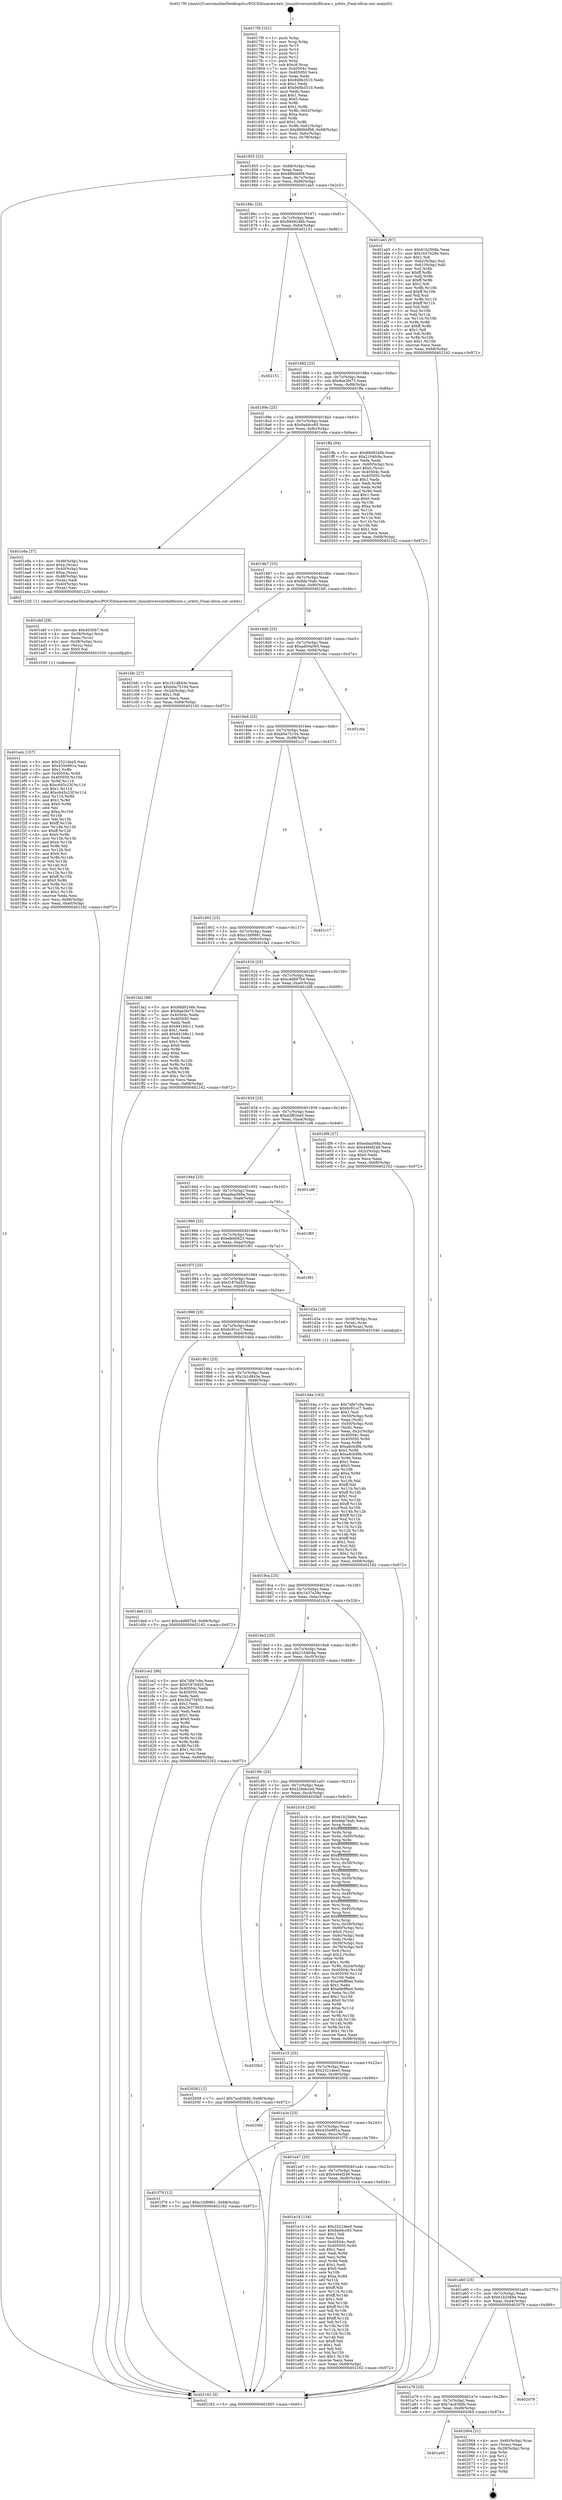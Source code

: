 digraph "0x4017f0" {
  label = "0x4017f0 (/mnt/c/Users/mathe/Desktop/tcc/POCII/binaries/extr_linuxdriversmtdinftlcore.c_nrbits_Final-ollvm.out::main(0))"
  labelloc = "t"
  node[shape=record]

  Entry [label="",width=0.3,height=0.3,shape=circle,fillcolor=black,style=filled]
  "0x401855" [label="{
     0x401855 [23]\l
     | [instrs]\l
     &nbsp;&nbsp;0x401855 \<+3\>: mov -0x68(%rbp),%eax\l
     &nbsp;&nbsp;0x401858 \<+2\>: mov %eax,%ecx\l
     &nbsp;&nbsp;0x40185a \<+6\>: sub $0x886bbf08,%ecx\l
     &nbsp;&nbsp;0x401860 \<+3\>: mov %eax,-0x7c(%rbp)\l
     &nbsp;&nbsp;0x401863 \<+3\>: mov %ecx,-0x80(%rbp)\l
     &nbsp;&nbsp;0x401866 \<+6\>: je 0000000000401ab5 \<main+0x2c5\>\l
  }"]
  "0x401ab5" [label="{
     0x401ab5 [97]\l
     | [instrs]\l
     &nbsp;&nbsp;0x401ab5 \<+5\>: mov $0x61b2568e,%eax\l
     &nbsp;&nbsp;0x401aba \<+5\>: mov $0x1b37e28e,%ecx\l
     &nbsp;&nbsp;0x401abf \<+2\>: mov $0x1,%dl\l
     &nbsp;&nbsp;0x401ac1 \<+4\>: mov -0x62(%rbp),%sil\l
     &nbsp;&nbsp;0x401ac5 \<+4\>: mov -0x61(%rbp),%dil\l
     &nbsp;&nbsp;0x401ac9 \<+3\>: mov %sil,%r8b\l
     &nbsp;&nbsp;0x401acc \<+4\>: xor $0xff,%r8b\l
     &nbsp;&nbsp;0x401ad0 \<+3\>: mov %dil,%r9b\l
     &nbsp;&nbsp;0x401ad3 \<+4\>: xor $0xff,%r9b\l
     &nbsp;&nbsp;0x401ad7 \<+3\>: xor $0x1,%dl\l
     &nbsp;&nbsp;0x401ada \<+3\>: mov %r8b,%r10b\l
     &nbsp;&nbsp;0x401add \<+4\>: and $0xff,%r10b\l
     &nbsp;&nbsp;0x401ae1 \<+3\>: and %dl,%sil\l
     &nbsp;&nbsp;0x401ae4 \<+3\>: mov %r9b,%r11b\l
     &nbsp;&nbsp;0x401ae7 \<+4\>: and $0xff,%r11b\l
     &nbsp;&nbsp;0x401aeb \<+3\>: and %dl,%dil\l
     &nbsp;&nbsp;0x401aee \<+3\>: or %sil,%r10b\l
     &nbsp;&nbsp;0x401af1 \<+3\>: or %dil,%r11b\l
     &nbsp;&nbsp;0x401af4 \<+3\>: xor %r11b,%r10b\l
     &nbsp;&nbsp;0x401af7 \<+3\>: or %r9b,%r8b\l
     &nbsp;&nbsp;0x401afa \<+4\>: xor $0xff,%r8b\l
     &nbsp;&nbsp;0x401afe \<+3\>: or $0x1,%dl\l
     &nbsp;&nbsp;0x401b01 \<+3\>: and %dl,%r8b\l
     &nbsp;&nbsp;0x401b04 \<+3\>: or %r8b,%r10b\l
     &nbsp;&nbsp;0x401b07 \<+4\>: test $0x1,%r10b\l
     &nbsp;&nbsp;0x401b0b \<+3\>: cmovne %ecx,%eax\l
     &nbsp;&nbsp;0x401b0e \<+3\>: mov %eax,-0x68(%rbp)\l
     &nbsp;&nbsp;0x401b11 \<+5\>: jmp 0000000000402162 \<main+0x972\>\l
  }"]
  "0x40186c" [label="{
     0x40186c [25]\l
     | [instrs]\l
     &nbsp;&nbsp;0x40186c \<+5\>: jmp 0000000000401871 \<main+0x81\>\l
     &nbsp;&nbsp;0x401871 \<+3\>: mov -0x7c(%rbp),%eax\l
     &nbsp;&nbsp;0x401874 \<+5\>: sub $0x88d9246b,%eax\l
     &nbsp;&nbsp;0x401879 \<+6\>: mov %eax,-0x84(%rbp)\l
     &nbsp;&nbsp;0x40187f \<+6\>: je 0000000000402151 \<main+0x961\>\l
  }"]
  "0x402162" [label="{
     0x402162 [5]\l
     | [instrs]\l
     &nbsp;&nbsp;0x402162 \<+5\>: jmp 0000000000401855 \<main+0x65\>\l
  }"]
  "0x4017f0" [label="{
     0x4017f0 [101]\l
     | [instrs]\l
     &nbsp;&nbsp;0x4017f0 \<+1\>: push %rbp\l
     &nbsp;&nbsp;0x4017f1 \<+3\>: mov %rsp,%rbp\l
     &nbsp;&nbsp;0x4017f4 \<+2\>: push %r15\l
     &nbsp;&nbsp;0x4017f6 \<+2\>: push %r14\l
     &nbsp;&nbsp;0x4017f8 \<+2\>: push %r13\l
     &nbsp;&nbsp;0x4017fa \<+2\>: push %r12\l
     &nbsp;&nbsp;0x4017fc \<+1\>: push %rbx\l
     &nbsp;&nbsp;0x4017fd \<+7\>: sub $0xc8,%rsp\l
     &nbsp;&nbsp;0x401804 \<+7\>: mov 0x40504c,%eax\l
     &nbsp;&nbsp;0x40180b \<+7\>: mov 0x405050,%ecx\l
     &nbsp;&nbsp;0x401812 \<+2\>: mov %eax,%edx\l
     &nbsp;&nbsp;0x401814 \<+6\>: sub $0x948b3510,%edx\l
     &nbsp;&nbsp;0x40181a \<+3\>: sub $0x1,%edx\l
     &nbsp;&nbsp;0x40181d \<+6\>: add $0x948b3510,%edx\l
     &nbsp;&nbsp;0x401823 \<+3\>: imul %edx,%eax\l
     &nbsp;&nbsp;0x401826 \<+3\>: and $0x1,%eax\l
     &nbsp;&nbsp;0x401829 \<+3\>: cmp $0x0,%eax\l
     &nbsp;&nbsp;0x40182c \<+4\>: sete %r8b\l
     &nbsp;&nbsp;0x401830 \<+4\>: and $0x1,%r8b\l
     &nbsp;&nbsp;0x401834 \<+4\>: mov %r8b,-0x62(%rbp)\l
     &nbsp;&nbsp;0x401838 \<+3\>: cmp $0xa,%ecx\l
     &nbsp;&nbsp;0x40183b \<+4\>: setl %r8b\l
     &nbsp;&nbsp;0x40183f \<+4\>: and $0x1,%r8b\l
     &nbsp;&nbsp;0x401843 \<+4\>: mov %r8b,-0x61(%rbp)\l
     &nbsp;&nbsp;0x401847 \<+7\>: movl $0x886bbf08,-0x68(%rbp)\l
     &nbsp;&nbsp;0x40184e \<+3\>: mov %edi,-0x6c(%rbp)\l
     &nbsp;&nbsp;0x401851 \<+4\>: mov %rsi,-0x78(%rbp)\l
  }"]
  Exit [label="",width=0.3,height=0.3,shape=circle,fillcolor=black,style=filled,peripheries=2]
  "0x402151" [label="{
     0x402151\l
  }", style=dashed]
  "0x401885" [label="{
     0x401885 [25]\l
     | [instrs]\l
     &nbsp;&nbsp;0x401885 \<+5\>: jmp 000000000040188a \<main+0x9a\>\l
     &nbsp;&nbsp;0x40188a \<+3\>: mov -0x7c(%rbp),%eax\l
     &nbsp;&nbsp;0x40188d \<+5\>: sub $0x8ae3fe75,%eax\l
     &nbsp;&nbsp;0x401892 \<+6\>: mov %eax,-0x88(%rbp)\l
     &nbsp;&nbsp;0x401898 \<+6\>: je 0000000000401ffa \<main+0x80a\>\l
  }"]
  "0x401a92" [label="{
     0x401a92\l
  }", style=dashed]
  "0x401ffa" [label="{
     0x401ffa [94]\l
     | [instrs]\l
     &nbsp;&nbsp;0x401ffa \<+5\>: mov $0x88d9246b,%eax\l
     &nbsp;&nbsp;0x401fff \<+5\>: mov $0x2104fc8a,%ecx\l
     &nbsp;&nbsp;0x402004 \<+2\>: xor %edx,%edx\l
     &nbsp;&nbsp;0x402006 \<+4\>: mov -0x60(%rbp),%rsi\l
     &nbsp;&nbsp;0x40200a \<+6\>: movl $0x0,(%rsi)\l
     &nbsp;&nbsp;0x402010 \<+7\>: mov 0x40504c,%edi\l
     &nbsp;&nbsp;0x402017 \<+8\>: mov 0x405050,%r8d\l
     &nbsp;&nbsp;0x40201f \<+3\>: sub $0x1,%edx\l
     &nbsp;&nbsp;0x402022 \<+3\>: mov %edi,%r9d\l
     &nbsp;&nbsp;0x402025 \<+3\>: add %edx,%r9d\l
     &nbsp;&nbsp;0x402028 \<+4\>: imul %r9d,%edi\l
     &nbsp;&nbsp;0x40202c \<+3\>: and $0x1,%edi\l
     &nbsp;&nbsp;0x40202f \<+3\>: cmp $0x0,%edi\l
     &nbsp;&nbsp;0x402032 \<+4\>: sete %r10b\l
     &nbsp;&nbsp;0x402036 \<+4\>: cmp $0xa,%r8d\l
     &nbsp;&nbsp;0x40203a \<+4\>: setl %r11b\l
     &nbsp;&nbsp;0x40203e \<+3\>: mov %r10b,%bl\l
     &nbsp;&nbsp;0x402041 \<+3\>: and %r11b,%bl\l
     &nbsp;&nbsp;0x402044 \<+3\>: xor %r11b,%r10b\l
     &nbsp;&nbsp;0x402047 \<+3\>: or %r10b,%bl\l
     &nbsp;&nbsp;0x40204a \<+3\>: test $0x1,%bl\l
     &nbsp;&nbsp;0x40204d \<+3\>: cmovne %ecx,%eax\l
     &nbsp;&nbsp;0x402050 \<+3\>: mov %eax,-0x68(%rbp)\l
     &nbsp;&nbsp;0x402053 \<+5\>: jmp 0000000000402162 \<main+0x972\>\l
  }"]
  "0x40189e" [label="{
     0x40189e [25]\l
     | [instrs]\l
     &nbsp;&nbsp;0x40189e \<+5\>: jmp 00000000004018a3 \<main+0xb3\>\l
     &nbsp;&nbsp;0x4018a3 \<+3\>: mov -0x7c(%rbp),%eax\l
     &nbsp;&nbsp;0x4018a6 \<+5\>: sub $0x9ad4cc65,%eax\l
     &nbsp;&nbsp;0x4018ab \<+6\>: mov %eax,-0x8c(%rbp)\l
     &nbsp;&nbsp;0x4018b1 \<+6\>: je 0000000000401e9a \<main+0x6aa\>\l
  }"]
  "0x402064" [label="{
     0x402064 [21]\l
     | [instrs]\l
     &nbsp;&nbsp;0x402064 \<+4\>: mov -0x60(%rbp),%rax\l
     &nbsp;&nbsp;0x402068 \<+2\>: mov (%rax),%eax\l
     &nbsp;&nbsp;0x40206a \<+4\>: lea -0x28(%rbp),%rsp\l
     &nbsp;&nbsp;0x40206e \<+1\>: pop %rbx\l
     &nbsp;&nbsp;0x40206f \<+2\>: pop %r12\l
     &nbsp;&nbsp;0x402071 \<+2\>: pop %r13\l
     &nbsp;&nbsp;0x402073 \<+2\>: pop %r14\l
     &nbsp;&nbsp;0x402075 \<+2\>: pop %r15\l
     &nbsp;&nbsp;0x402077 \<+1\>: pop %rbp\l
     &nbsp;&nbsp;0x402078 \<+1\>: ret\l
  }"]
  "0x401e9a" [label="{
     0x401e9a [37]\l
     | [instrs]\l
     &nbsp;&nbsp;0x401e9a \<+4\>: mov -0x48(%rbp),%rax\l
     &nbsp;&nbsp;0x401e9e \<+6\>: movl $0xa,(%rax)\l
     &nbsp;&nbsp;0x401ea4 \<+4\>: mov -0x40(%rbp),%rax\l
     &nbsp;&nbsp;0x401ea8 \<+6\>: movl $0xa,(%rax)\l
     &nbsp;&nbsp;0x401eae \<+4\>: mov -0x48(%rbp),%rax\l
     &nbsp;&nbsp;0x401eb2 \<+2\>: mov (%rax),%edi\l
     &nbsp;&nbsp;0x401eb4 \<+4\>: mov -0x40(%rbp),%rax\l
     &nbsp;&nbsp;0x401eb8 \<+2\>: mov (%rax),%esi\l
     &nbsp;&nbsp;0x401eba \<+5\>: call 0000000000401220 \<nrbits\>\l
     | [calls]\l
     &nbsp;&nbsp;0x401220 \{1\} (/mnt/c/Users/mathe/Desktop/tcc/POCII/binaries/extr_linuxdriversmtdinftlcore.c_nrbits_Final-ollvm.out::nrbits)\l
  }"]
  "0x4018b7" [label="{
     0x4018b7 [25]\l
     | [instrs]\l
     &nbsp;&nbsp;0x4018b7 \<+5\>: jmp 00000000004018bc \<main+0xcc\>\l
     &nbsp;&nbsp;0x4018bc \<+3\>: mov -0x7c(%rbp),%eax\l
     &nbsp;&nbsp;0x4018bf \<+5\>: sub $0x9de76afc,%eax\l
     &nbsp;&nbsp;0x4018c4 \<+6\>: mov %eax,-0x90(%rbp)\l
     &nbsp;&nbsp;0x4018ca \<+6\>: je 0000000000401bfc \<main+0x40c\>\l
  }"]
  "0x401a79" [label="{
     0x401a79 [25]\l
     | [instrs]\l
     &nbsp;&nbsp;0x401a79 \<+5\>: jmp 0000000000401a7e \<main+0x28e\>\l
     &nbsp;&nbsp;0x401a7e \<+3\>: mov -0x7c(%rbp),%eax\l
     &nbsp;&nbsp;0x401a81 \<+5\>: sub $0x7acd36db,%eax\l
     &nbsp;&nbsp;0x401a86 \<+6\>: mov %eax,-0xd8(%rbp)\l
     &nbsp;&nbsp;0x401a8c \<+6\>: je 0000000000402064 \<main+0x874\>\l
  }"]
  "0x401bfc" [label="{
     0x401bfc [27]\l
     | [instrs]\l
     &nbsp;&nbsp;0x401bfc \<+5\>: mov $0x1b1d843e,%eax\l
     &nbsp;&nbsp;0x401c01 \<+5\>: mov $0xb0a75104,%ecx\l
     &nbsp;&nbsp;0x401c06 \<+3\>: mov -0x2d(%rbp),%dl\l
     &nbsp;&nbsp;0x401c09 \<+3\>: test $0x1,%dl\l
     &nbsp;&nbsp;0x401c0c \<+3\>: cmovne %ecx,%eax\l
     &nbsp;&nbsp;0x401c0f \<+3\>: mov %eax,-0x68(%rbp)\l
     &nbsp;&nbsp;0x401c12 \<+5\>: jmp 0000000000402162 \<main+0x972\>\l
  }"]
  "0x4018d0" [label="{
     0x4018d0 [25]\l
     | [instrs]\l
     &nbsp;&nbsp;0x4018d0 \<+5\>: jmp 00000000004018d5 \<main+0xe5\>\l
     &nbsp;&nbsp;0x4018d5 \<+3\>: mov -0x7c(%rbp),%eax\l
     &nbsp;&nbsp;0x4018d8 \<+5\>: sub $0xad00a095,%eax\l
     &nbsp;&nbsp;0x4018dd \<+6\>: mov %eax,-0x94(%rbp)\l
     &nbsp;&nbsp;0x4018e3 \<+6\>: je 0000000000401c6a \<main+0x47a\>\l
  }"]
  "0x402079" [label="{
     0x402079\l
  }", style=dashed]
  "0x401c6a" [label="{
     0x401c6a\l
  }", style=dashed]
  "0x4018e9" [label="{
     0x4018e9 [25]\l
     | [instrs]\l
     &nbsp;&nbsp;0x4018e9 \<+5\>: jmp 00000000004018ee \<main+0xfe\>\l
     &nbsp;&nbsp;0x4018ee \<+3\>: mov -0x7c(%rbp),%eax\l
     &nbsp;&nbsp;0x4018f1 \<+5\>: sub $0xb0a75104,%eax\l
     &nbsp;&nbsp;0x4018f6 \<+6\>: mov %eax,-0x98(%rbp)\l
     &nbsp;&nbsp;0x4018fc \<+6\>: je 0000000000401c17 \<main+0x427\>\l
  }"]
  "0x401edc" [label="{
     0x401edc [157]\l
     | [instrs]\l
     &nbsp;&nbsp;0x401edc \<+5\>: mov $0x2521dee5,%esi\l
     &nbsp;&nbsp;0x401ee1 \<+5\>: mov $0x435e991a,%edx\l
     &nbsp;&nbsp;0x401ee6 \<+3\>: mov $0x1,%r8b\l
     &nbsp;&nbsp;0x401ee9 \<+8\>: mov 0x40504c,%r9d\l
     &nbsp;&nbsp;0x401ef1 \<+8\>: mov 0x405050,%r10d\l
     &nbsp;&nbsp;0x401ef9 \<+3\>: mov %r9d,%r11d\l
     &nbsp;&nbsp;0x401efc \<+7\>: sub $0xc645c23f,%r11d\l
     &nbsp;&nbsp;0x401f03 \<+4\>: sub $0x1,%r11d\l
     &nbsp;&nbsp;0x401f07 \<+7\>: add $0xc645c23f,%r11d\l
     &nbsp;&nbsp;0x401f0e \<+4\>: imul %r11d,%r9d\l
     &nbsp;&nbsp;0x401f12 \<+4\>: and $0x1,%r9d\l
     &nbsp;&nbsp;0x401f16 \<+4\>: cmp $0x0,%r9d\l
     &nbsp;&nbsp;0x401f1a \<+3\>: sete %bl\l
     &nbsp;&nbsp;0x401f1d \<+4\>: cmp $0xa,%r10d\l
     &nbsp;&nbsp;0x401f21 \<+4\>: setl %r14b\l
     &nbsp;&nbsp;0x401f25 \<+3\>: mov %bl,%r15b\l
     &nbsp;&nbsp;0x401f28 \<+4\>: xor $0xff,%r15b\l
     &nbsp;&nbsp;0x401f2c \<+3\>: mov %r14b,%r12b\l
     &nbsp;&nbsp;0x401f2f \<+4\>: xor $0xff,%r12b\l
     &nbsp;&nbsp;0x401f33 \<+4\>: xor $0x0,%r8b\l
     &nbsp;&nbsp;0x401f37 \<+3\>: mov %r15b,%r13b\l
     &nbsp;&nbsp;0x401f3a \<+4\>: and $0x0,%r13b\l
     &nbsp;&nbsp;0x401f3e \<+3\>: and %r8b,%bl\l
     &nbsp;&nbsp;0x401f41 \<+3\>: mov %r12b,%cl\l
     &nbsp;&nbsp;0x401f44 \<+3\>: and $0x0,%cl\l
     &nbsp;&nbsp;0x401f47 \<+3\>: and %r8b,%r14b\l
     &nbsp;&nbsp;0x401f4a \<+3\>: or %bl,%r13b\l
     &nbsp;&nbsp;0x401f4d \<+3\>: or %r14b,%cl\l
     &nbsp;&nbsp;0x401f50 \<+3\>: xor %cl,%r13b\l
     &nbsp;&nbsp;0x401f53 \<+3\>: or %r12b,%r15b\l
     &nbsp;&nbsp;0x401f56 \<+4\>: xor $0xff,%r15b\l
     &nbsp;&nbsp;0x401f5a \<+4\>: or $0x0,%r8b\l
     &nbsp;&nbsp;0x401f5e \<+3\>: and %r8b,%r15b\l
     &nbsp;&nbsp;0x401f61 \<+3\>: or %r15b,%r13b\l
     &nbsp;&nbsp;0x401f64 \<+4\>: test $0x1,%r13b\l
     &nbsp;&nbsp;0x401f68 \<+3\>: cmovne %edx,%esi\l
     &nbsp;&nbsp;0x401f6b \<+3\>: mov %esi,-0x68(%rbp)\l
     &nbsp;&nbsp;0x401f6e \<+6\>: mov %eax,-0xe0(%rbp)\l
     &nbsp;&nbsp;0x401f74 \<+5\>: jmp 0000000000402162 \<main+0x972\>\l
  }"]
  "0x401c17" [label="{
     0x401c17\l
  }", style=dashed]
  "0x401902" [label="{
     0x401902 [25]\l
     | [instrs]\l
     &nbsp;&nbsp;0x401902 \<+5\>: jmp 0000000000401907 \<main+0x117\>\l
     &nbsp;&nbsp;0x401907 \<+3\>: mov -0x7c(%rbp),%eax\l
     &nbsp;&nbsp;0x40190a \<+5\>: sub $0xc1bf9991,%eax\l
     &nbsp;&nbsp;0x40190f \<+6\>: mov %eax,-0x9c(%rbp)\l
     &nbsp;&nbsp;0x401915 \<+6\>: je 0000000000401fa2 \<main+0x7b2\>\l
  }"]
  "0x401ebf" [label="{
     0x401ebf [29]\l
     | [instrs]\l
     &nbsp;&nbsp;0x401ebf \<+10\>: movabs $0x4030b7,%rdi\l
     &nbsp;&nbsp;0x401ec9 \<+4\>: mov -0x38(%rbp),%rcx\l
     &nbsp;&nbsp;0x401ecd \<+2\>: mov %eax,(%rcx)\l
     &nbsp;&nbsp;0x401ecf \<+4\>: mov -0x38(%rbp),%rcx\l
     &nbsp;&nbsp;0x401ed3 \<+2\>: mov (%rcx),%esi\l
     &nbsp;&nbsp;0x401ed5 \<+2\>: mov $0x0,%al\l
     &nbsp;&nbsp;0x401ed7 \<+5\>: call 0000000000401030 \<printf@plt\>\l
     | [calls]\l
     &nbsp;&nbsp;0x401030 \{1\} (unknown)\l
  }"]
  "0x401fa2" [label="{
     0x401fa2 [88]\l
     | [instrs]\l
     &nbsp;&nbsp;0x401fa2 \<+5\>: mov $0x88d9246b,%eax\l
     &nbsp;&nbsp;0x401fa7 \<+5\>: mov $0x8ae3fe75,%ecx\l
     &nbsp;&nbsp;0x401fac \<+7\>: mov 0x40504c,%edx\l
     &nbsp;&nbsp;0x401fb3 \<+7\>: mov 0x405050,%esi\l
     &nbsp;&nbsp;0x401fba \<+2\>: mov %edx,%edi\l
     &nbsp;&nbsp;0x401fbc \<+6\>: sub $0x841b8c11,%edi\l
     &nbsp;&nbsp;0x401fc2 \<+3\>: sub $0x1,%edi\l
     &nbsp;&nbsp;0x401fc5 \<+6\>: add $0x841b8c11,%edi\l
     &nbsp;&nbsp;0x401fcb \<+3\>: imul %edi,%edx\l
     &nbsp;&nbsp;0x401fce \<+3\>: and $0x1,%edx\l
     &nbsp;&nbsp;0x401fd1 \<+3\>: cmp $0x0,%edx\l
     &nbsp;&nbsp;0x401fd4 \<+4\>: sete %r8b\l
     &nbsp;&nbsp;0x401fd8 \<+3\>: cmp $0xa,%esi\l
     &nbsp;&nbsp;0x401fdb \<+4\>: setl %r9b\l
     &nbsp;&nbsp;0x401fdf \<+3\>: mov %r8b,%r10b\l
     &nbsp;&nbsp;0x401fe2 \<+3\>: and %r9b,%r10b\l
     &nbsp;&nbsp;0x401fe5 \<+3\>: xor %r9b,%r8b\l
     &nbsp;&nbsp;0x401fe8 \<+3\>: or %r8b,%r10b\l
     &nbsp;&nbsp;0x401feb \<+4\>: test $0x1,%r10b\l
     &nbsp;&nbsp;0x401fef \<+3\>: cmovne %ecx,%eax\l
     &nbsp;&nbsp;0x401ff2 \<+3\>: mov %eax,-0x68(%rbp)\l
     &nbsp;&nbsp;0x401ff5 \<+5\>: jmp 0000000000402162 \<main+0x972\>\l
  }"]
  "0x40191b" [label="{
     0x40191b [25]\l
     | [instrs]\l
     &nbsp;&nbsp;0x40191b \<+5\>: jmp 0000000000401920 \<main+0x130\>\l
     &nbsp;&nbsp;0x401920 \<+3\>: mov -0x7c(%rbp),%eax\l
     &nbsp;&nbsp;0x401923 \<+5\>: sub $0xc4d897b4,%eax\l
     &nbsp;&nbsp;0x401928 \<+6\>: mov %eax,-0xa0(%rbp)\l
     &nbsp;&nbsp;0x40192e \<+6\>: je 0000000000401df9 \<main+0x609\>\l
  }"]
  "0x401a60" [label="{
     0x401a60 [25]\l
     | [instrs]\l
     &nbsp;&nbsp;0x401a60 \<+5\>: jmp 0000000000401a65 \<main+0x275\>\l
     &nbsp;&nbsp;0x401a65 \<+3\>: mov -0x7c(%rbp),%eax\l
     &nbsp;&nbsp;0x401a68 \<+5\>: sub $0x61b2568e,%eax\l
     &nbsp;&nbsp;0x401a6d \<+6\>: mov %eax,-0xd4(%rbp)\l
     &nbsp;&nbsp;0x401a73 \<+6\>: je 0000000000402079 \<main+0x889\>\l
  }"]
  "0x401df9" [label="{
     0x401df9 [27]\l
     | [instrs]\l
     &nbsp;&nbsp;0x401df9 \<+5\>: mov $0xedaa568a,%eax\l
     &nbsp;&nbsp;0x401dfe \<+5\>: mov $0x446ef249,%ecx\l
     &nbsp;&nbsp;0x401e03 \<+3\>: mov -0x2c(%rbp),%edx\l
     &nbsp;&nbsp;0x401e06 \<+3\>: cmp $0x0,%edx\l
     &nbsp;&nbsp;0x401e09 \<+3\>: cmove %ecx,%eax\l
     &nbsp;&nbsp;0x401e0c \<+3\>: mov %eax,-0x68(%rbp)\l
     &nbsp;&nbsp;0x401e0f \<+5\>: jmp 0000000000402162 \<main+0x972\>\l
  }"]
  "0x401934" [label="{
     0x401934 [25]\l
     | [instrs]\l
     &nbsp;&nbsp;0x401934 \<+5\>: jmp 0000000000401939 \<main+0x149\>\l
     &nbsp;&nbsp;0x401939 \<+3\>: mov -0x7c(%rbp),%eax\l
     &nbsp;&nbsp;0x40193c \<+5\>: sub $0xd3f92ea0,%eax\l
     &nbsp;&nbsp;0x401941 \<+6\>: mov %eax,-0xa4(%rbp)\l
     &nbsp;&nbsp;0x401947 \<+6\>: je 0000000000401cd6 \<main+0x4e6\>\l
  }"]
  "0x401e14" [label="{
     0x401e14 [134]\l
     | [instrs]\l
     &nbsp;&nbsp;0x401e14 \<+5\>: mov $0x2521dee5,%eax\l
     &nbsp;&nbsp;0x401e19 \<+5\>: mov $0x9ad4cc65,%ecx\l
     &nbsp;&nbsp;0x401e1e \<+2\>: mov $0x1,%dl\l
     &nbsp;&nbsp;0x401e20 \<+2\>: xor %esi,%esi\l
     &nbsp;&nbsp;0x401e22 \<+7\>: mov 0x40504c,%edi\l
     &nbsp;&nbsp;0x401e29 \<+8\>: mov 0x405050,%r8d\l
     &nbsp;&nbsp;0x401e31 \<+3\>: sub $0x1,%esi\l
     &nbsp;&nbsp;0x401e34 \<+3\>: mov %edi,%r9d\l
     &nbsp;&nbsp;0x401e37 \<+3\>: add %esi,%r9d\l
     &nbsp;&nbsp;0x401e3a \<+4\>: imul %r9d,%edi\l
     &nbsp;&nbsp;0x401e3e \<+3\>: and $0x1,%edi\l
     &nbsp;&nbsp;0x401e41 \<+3\>: cmp $0x0,%edi\l
     &nbsp;&nbsp;0x401e44 \<+4\>: sete %r10b\l
     &nbsp;&nbsp;0x401e48 \<+4\>: cmp $0xa,%r8d\l
     &nbsp;&nbsp;0x401e4c \<+4\>: setl %r11b\l
     &nbsp;&nbsp;0x401e50 \<+3\>: mov %r10b,%bl\l
     &nbsp;&nbsp;0x401e53 \<+3\>: xor $0xff,%bl\l
     &nbsp;&nbsp;0x401e56 \<+3\>: mov %r11b,%r14b\l
     &nbsp;&nbsp;0x401e59 \<+4\>: xor $0xff,%r14b\l
     &nbsp;&nbsp;0x401e5d \<+3\>: xor $0x1,%dl\l
     &nbsp;&nbsp;0x401e60 \<+3\>: mov %bl,%r15b\l
     &nbsp;&nbsp;0x401e63 \<+4\>: and $0xff,%r15b\l
     &nbsp;&nbsp;0x401e67 \<+3\>: and %dl,%r10b\l
     &nbsp;&nbsp;0x401e6a \<+3\>: mov %r14b,%r12b\l
     &nbsp;&nbsp;0x401e6d \<+4\>: and $0xff,%r12b\l
     &nbsp;&nbsp;0x401e71 \<+3\>: and %dl,%r11b\l
     &nbsp;&nbsp;0x401e74 \<+3\>: or %r10b,%r15b\l
     &nbsp;&nbsp;0x401e77 \<+3\>: or %r11b,%r12b\l
     &nbsp;&nbsp;0x401e7a \<+3\>: xor %r12b,%r15b\l
     &nbsp;&nbsp;0x401e7d \<+3\>: or %r14b,%bl\l
     &nbsp;&nbsp;0x401e80 \<+3\>: xor $0xff,%bl\l
     &nbsp;&nbsp;0x401e83 \<+3\>: or $0x1,%dl\l
     &nbsp;&nbsp;0x401e86 \<+2\>: and %dl,%bl\l
     &nbsp;&nbsp;0x401e88 \<+3\>: or %bl,%r15b\l
     &nbsp;&nbsp;0x401e8b \<+4\>: test $0x1,%r15b\l
     &nbsp;&nbsp;0x401e8f \<+3\>: cmovne %ecx,%eax\l
     &nbsp;&nbsp;0x401e92 \<+3\>: mov %eax,-0x68(%rbp)\l
     &nbsp;&nbsp;0x401e95 \<+5\>: jmp 0000000000402162 \<main+0x972\>\l
  }"]
  "0x401cd6" [label="{
     0x401cd6\l
  }", style=dashed]
  "0x40194d" [label="{
     0x40194d [25]\l
     | [instrs]\l
     &nbsp;&nbsp;0x40194d \<+5\>: jmp 0000000000401952 \<main+0x162\>\l
     &nbsp;&nbsp;0x401952 \<+3\>: mov -0x7c(%rbp),%eax\l
     &nbsp;&nbsp;0x401955 \<+5\>: sub $0xedaa568a,%eax\l
     &nbsp;&nbsp;0x40195a \<+6\>: mov %eax,-0xa8(%rbp)\l
     &nbsp;&nbsp;0x401960 \<+6\>: je 0000000000401f85 \<main+0x795\>\l
  }"]
  "0x401a47" [label="{
     0x401a47 [25]\l
     | [instrs]\l
     &nbsp;&nbsp;0x401a47 \<+5\>: jmp 0000000000401a4c \<main+0x25c\>\l
     &nbsp;&nbsp;0x401a4c \<+3\>: mov -0x7c(%rbp),%eax\l
     &nbsp;&nbsp;0x401a4f \<+5\>: sub $0x446ef249,%eax\l
     &nbsp;&nbsp;0x401a54 \<+6\>: mov %eax,-0xd0(%rbp)\l
     &nbsp;&nbsp;0x401a5a \<+6\>: je 0000000000401e14 \<main+0x624\>\l
  }"]
  "0x401f85" [label="{
     0x401f85\l
  }", style=dashed]
  "0x401966" [label="{
     0x401966 [25]\l
     | [instrs]\l
     &nbsp;&nbsp;0x401966 \<+5\>: jmp 000000000040196b \<main+0x17b\>\l
     &nbsp;&nbsp;0x40196b \<+3\>: mov -0x7c(%rbp),%eax\l
     &nbsp;&nbsp;0x40196e \<+5\>: sub $0xefe60823,%eax\l
     &nbsp;&nbsp;0x401973 \<+6\>: mov %eax,-0xac(%rbp)\l
     &nbsp;&nbsp;0x401979 \<+6\>: je 0000000000401f91 \<main+0x7a1\>\l
  }"]
  "0x401f79" [label="{
     0x401f79 [12]\l
     | [instrs]\l
     &nbsp;&nbsp;0x401f79 \<+7\>: movl $0xc1bf9991,-0x68(%rbp)\l
     &nbsp;&nbsp;0x401f80 \<+5\>: jmp 0000000000402162 \<main+0x972\>\l
  }"]
  "0x401f91" [label="{
     0x401f91\l
  }", style=dashed]
  "0x40197f" [label="{
     0x40197f [25]\l
     | [instrs]\l
     &nbsp;&nbsp;0x40197f \<+5\>: jmp 0000000000401984 \<main+0x194\>\l
     &nbsp;&nbsp;0x401984 \<+3\>: mov -0x7c(%rbp),%eax\l
     &nbsp;&nbsp;0x401987 \<+5\>: sub $0xf187bd55,%eax\l
     &nbsp;&nbsp;0x40198c \<+6\>: mov %eax,-0xb0(%rbp)\l
     &nbsp;&nbsp;0x401992 \<+6\>: je 0000000000401d3a \<main+0x54a\>\l
  }"]
  "0x401a2e" [label="{
     0x401a2e [25]\l
     | [instrs]\l
     &nbsp;&nbsp;0x401a2e \<+5\>: jmp 0000000000401a33 \<main+0x243\>\l
     &nbsp;&nbsp;0x401a33 \<+3\>: mov -0x7c(%rbp),%eax\l
     &nbsp;&nbsp;0x401a36 \<+5\>: sub $0x435e991a,%eax\l
     &nbsp;&nbsp;0x401a3b \<+6\>: mov %eax,-0xcc(%rbp)\l
     &nbsp;&nbsp;0x401a41 \<+6\>: je 0000000000401f79 \<main+0x789\>\l
  }"]
  "0x401d3a" [label="{
     0x401d3a [16]\l
     | [instrs]\l
     &nbsp;&nbsp;0x401d3a \<+4\>: mov -0x58(%rbp),%rax\l
     &nbsp;&nbsp;0x401d3e \<+3\>: mov (%rax),%rax\l
     &nbsp;&nbsp;0x401d41 \<+4\>: mov 0x8(%rax),%rdi\l
     &nbsp;&nbsp;0x401d45 \<+5\>: call 0000000000401040 \<atoi@plt\>\l
     | [calls]\l
     &nbsp;&nbsp;0x401040 \{1\} (unknown)\l
  }"]
  "0x401998" [label="{
     0x401998 [25]\l
     | [instrs]\l
     &nbsp;&nbsp;0x401998 \<+5\>: jmp 000000000040199d \<main+0x1ad\>\l
     &nbsp;&nbsp;0x40199d \<+3\>: mov -0x7c(%rbp),%eax\l
     &nbsp;&nbsp;0x4019a0 \<+5\>: sub $0x6c91cc7,%eax\l
     &nbsp;&nbsp;0x4019a5 \<+6\>: mov %eax,-0xb4(%rbp)\l
     &nbsp;&nbsp;0x4019ab \<+6\>: je 0000000000401ded \<main+0x5fd\>\l
  }"]
  "0x4020fd" [label="{
     0x4020fd\l
  }", style=dashed]
  "0x401ded" [label="{
     0x401ded [12]\l
     | [instrs]\l
     &nbsp;&nbsp;0x401ded \<+7\>: movl $0xc4d897b4,-0x68(%rbp)\l
     &nbsp;&nbsp;0x401df4 \<+5\>: jmp 0000000000402162 \<main+0x972\>\l
  }"]
  "0x4019b1" [label="{
     0x4019b1 [25]\l
     | [instrs]\l
     &nbsp;&nbsp;0x4019b1 \<+5\>: jmp 00000000004019b6 \<main+0x1c6\>\l
     &nbsp;&nbsp;0x4019b6 \<+3\>: mov -0x7c(%rbp),%eax\l
     &nbsp;&nbsp;0x4019b9 \<+5\>: sub $0x1b1d843e,%eax\l
     &nbsp;&nbsp;0x4019be \<+6\>: mov %eax,-0xb8(%rbp)\l
     &nbsp;&nbsp;0x4019c4 \<+6\>: je 0000000000401ce2 \<main+0x4f2\>\l
  }"]
  "0x401a15" [label="{
     0x401a15 [25]\l
     | [instrs]\l
     &nbsp;&nbsp;0x401a15 \<+5\>: jmp 0000000000401a1a \<main+0x22a\>\l
     &nbsp;&nbsp;0x401a1a \<+3\>: mov -0x7c(%rbp),%eax\l
     &nbsp;&nbsp;0x401a1d \<+5\>: sub $0x2521dee5,%eax\l
     &nbsp;&nbsp;0x401a22 \<+6\>: mov %eax,-0xc8(%rbp)\l
     &nbsp;&nbsp;0x401a28 \<+6\>: je 00000000004020fd \<main+0x90d\>\l
  }"]
  "0x401ce2" [label="{
     0x401ce2 [88]\l
     | [instrs]\l
     &nbsp;&nbsp;0x401ce2 \<+5\>: mov $0x7dfe7c9a,%eax\l
     &nbsp;&nbsp;0x401ce7 \<+5\>: mov $0xf187bd55,%ecx\l
     &nbsp;&nbsp;0x401cec \<+7\>: mov 0x40504c,%edx\l
     &nbsp;&nbsp;0x401cf3 \<+7\>: mov 0x405050,%esi\l
     &nbsp;&nbsp;0x401cfa \<+2\>: mov %edx,%edi\l
     &nbsp;&nbsp;0x401cfc \<+6\>: add $0x26375655,%edi\l
     &nbsp;&nbsp;0x401d02 \<+3\>: sub $0x1,%edi\l
     &nbsp;&nbsp;0x401d05 \<+6\>: sub $0x26375655,%edi\l
     &nbsp;&nbsp;0x401d0b \<+3\>: imul %edi,%edx\l
     &nbsp;&nbsp;0x401d0e \<+3\>: and $0x1,%edx\l
     &nbsp;&nbsp;0x401d11 \<+3\>: cmp $0x0,%edx\l
     &nbsp;&nbsp;0x401d14 \<+4\>: sete %r8b\l
     &nbsp;&nbsp;0x401d18 \<+3\>: cmp $0xa,%esi\l
     &nbsp;&nbsp;0x401d1b \<+4\>: setl %r9b\l
     &nbsp;&nbsp;0x401d1f \<+3\>: mov %r8b,%r10b\l
     &nbsp;&nbsp;0x401d22 \<+3\>: and %r9b,%r10b\l
     &nbsp;&nbsp;0x401d25 \<+3\>: xor %r9b,%r8b\l
     &nbsp;&nbsp;0x401d28 \<+3\>: or %r8b,%r10b\l
     &nbsp;&nbsp;0x401d2b \<+4\>: test $0x1,%r10b\l
     &nbsp;&nbsp;0x401d2f \<+3\>: cmovne %ecx,%eax\l
     &nbsp;&nbsp;0x401d32 \<+3\>: mov %eax,-0x68(%rbp)\l
     &nbsp;&nbsp;0x401d35 \<+5\>: jmp 0000000000402162 \<main+0x972\>\l
  }"]
  "0x4019ca" [label="{
     0x4019ca [25]\l
     | [instrs]\l
     &nbsp;&nbsp;0x4019ca \<+5\>: jmp 00000000004019cf \<main+0x1df\>\l
     &nbsp;&nbsp;0x4019cf \<+3\>: mov -0x7c(%rbp),%eax\l
     &nbsp;&nbsp;0x4019d2 \<+5\>: sub $0x1b37e28e,%eax\l
     &nbsp;&nbsp;0x4019d7 \<+6\>: mov %eax,-0xbc(%rbp)\l
     &nbsp;&nbsp;0x4019dd \<+6\>: je 0000000000401b16 \<main+0x326\>\l
  }"]
  "0x4020b5" [label="{
     0x4020b5\l
  }", style=dashed]
  "0x401b16" [label="{
     0x401b16 [230]\l
     | [instrs]\l
     &nbsp;&nbsp;0x401b16 \<+5\>: mov $0x61b2568e,%eax\l
     &nbsp;&nbsp;0x401b1b \<+5\>: mov $0x9de76afc,%ecx\l
     &nbsp;&nbsp;0x401b20 \<+3\>: mov %rsp,%rdx\l
     &nbsp;&nbsp;0x401b23 \<+4\>: add $0xfffffffffffffff0,%rdx\l
     &nbsp;&nbsp;0x401b27 \<+3\>: mov %rdx,%rsp\l
     &nbsp;&nbsp;0x401b2a \<+4\>: mov %rdx,-0x60(%rbp)\l
     &nbsp;&nbsp;0x401b2e \<+3\>: mov %rsp,%rdx\l
     &nbsp;&nbsp;0x401b31 \<+4\>: add $0xfffffffffffffff0,%rdx\l
     &nbsp;&nbsp;0x401b35 \<+3\>: mov %rdx,%rsp\l
     &nbsp;&nbsp;0x401b38 \<+3\>: mov %rsp,%rsi\l
     &nbsp;&nbsp;0x401b3b \<+4\>: add $0xfffffffffffffff0,%rsi\l
     &nbsp;&nbsp;0x401b3f \<+3\>: mov %rsi,%rsp\l
     &nbsp;&nbsp;0x401b42 \<+4\>: mov %rsi,-0x58(%rbp)\l
     &nbsp;&nbsp;0x401b46 \<+3\>: mov %rsp,%rsi\l
     &nbsp;&nbsp;0x401b49 \<+4\>: add $0xfffffffffffffff0,%rsi\l
     &nbsp;&nbsp;0x401b4d \<+3\>: mov %rsi,%rsp\l
     &nbsp;&nbsp;0x401b50 \<+4\>: mov %rsi,-0x50(%rbp)\l
     &nbsp;&nbsp;0x401b54 \<+3\>: mov %rsp,%rsi\l
     &nbsp;&nbsp;0x401b57 \<+4\>: add $0xfffffffffffffff0,%rsi\l
     &nbsp;&nbsp;0x401b5b \<+3\>: mov %rsi,%rsp\l
     &nbsp;&nbsp;0x401b5e \<+4\>: mov %rsi,-0x48(%rbp)\l
     &nbsp;&nbsp;0x401b62 \<+3\>: mov %rsp,%rsi\l
     &nbsp;&nbsp;0x401b65 \<+4\>: add $0xfffffffffffffff0,%rsi\l
     &nbsp;&nbsp;0x401b69 \<+3\>: mov %rsi,%rsp\l
     &nbsp;&nbsp;0x401b6c \<+4\>: mov %rsi,-0x40(%rbp)\l
     &nbsp;&nbsp;0x401b70 \<+3\>: mov %rsp,%rsi\l
     &nbsp;&nbsp;0x401b73 \<+4\>: add $0xfffffffffffffff0,%rsi\l
     &nbsp;&nbsp;0x401b77 \<+3\>: mov %rsi,%rsp\l
     &nbsp;&nbsp;0x401b7a \<+4\>: mov %rsi,-0x38(%rbp)\l
     &nbsp;&nbsp;0x401b7e \<+4\>: mov -0x60(%rbp),%rsi\l
     &nbsp;&nbsp;0x401b82 \<+6\>: movl $0x0,(%rsi)\l
     &nbsp;&nbsp;0x401b88 \<+3\>: mov -0x6c(%rbp),%edi\l
     &nbsp;&nbsp;0x401b8b \<+2\>: mov %edi,(%rdx)\l
     &nbsp;&nbsp;0x401b8d \<+4\>: mov -0x58(%rbp),%rsi\l
     &nbsp;&nbsp;0x401b91 \<+4\>: mov -0x78(%rbp),%r8\l
     &nbsp;&nbsp;0x401b95 \<+3\>: mov %r8,(%rsi)\l
     &nbsp;&nbsp;0x401b98 \<+3\>: cmpl $0x2,(%rdx)\l
     &nbsp;&nbsp;0x401b9b \<+4\>: setne %r9b\l
     &nbsp;&nbsp;0x401b9f \<+4\>: and $0x1,%r9b\l
     &nbsp;&nbsp;0x401ba3 \<+4\>: mov %r9b,-0x2d(%rbp)\l
     &nbsp;&nbsp;0x401ba7 \<+8\>: mov 0x40504c,%r10d\l
     &nbsp;&nbsp;0x401baf \<+8\>: mov 0x405050,%r11d\l
     &nbsp;&nbsp;0x401bb7 \<+3\>: mov %r10d,%ebx\l
     &nbsp;&nbsp;0x401bba \<+6\>: sub $0xe9bff6ed,%ebx\l
     &nbsp;&nbsp;0x401bc0 \<+3\>: sub $0x1,%ebx\l
     &nbsp;&nbsp;0x401bc3 \<+6\>: add $0xe9bff6ed,%ebx\l
     &nbsp;&nbsp;0x401bc9 \<+4\>: imul %ebx,%r10d\l
     &nbsp;&nbsp;0x401bcd \<+4\>: and $0x1,%r10d\l
     &nbsp;&nbsp;0x401bd1 \<+4\>: cmp $0x0,%r10d\l
     &nbsp;&nbsp;0x401bd5 \<+4\>: sete %r9b\l
     &nbsp;&nbsp;0x401bd9 \<+4\>: cmp $0xa,%r11d\l
     &nbsp;&nbsp;0x401bdd \<+4\>: setl %r14b\l
     &nbsp;&nbsp;0x401be1 \<+3\>: mov %r9b,%r15b\l
     &nbsp;&nbsp;0x401be4 \<+3\>: and %r14b,%r15b\l
     &nbsp;&nbsp;0x401be7 \<+3\>: xor %r14b,%r9b\l
     &nbsp;&nbsp;0x401bea \<+3\>: or %r9b,%r15b\l
     &nbsp;&nbsp;0x401bed \<+4\>: test $0x1,%r15b\l
     &nbsp;&nbsp;0x401bf1 \<+3\>: cmovne %ecx,%eax\l
     &nbsp;&nbsp;0x401bf4 \<+3\>: mov %eax,-0x68(%rbp)\l
     &nbsp;&nbsp;0x401bf7 \<+5\>: jmp 0000000000402162 \<main+0x972\>\l
  }"]
  "0x4019e3" [label="{
     0x4019e3 [25]\l
     | [instrs]\l
     &nbsp;&nbsp;0x4019e3 \<+5\>: jmp 00000000004019e8 \<main+0x1f8\>\l
     &nbsp;&nbsp;0x4019e8 \<+3\>: mov -0x7c(%rbp),%eax\l
     &nbsp;&nbsp;0x4019eb \<+5\>: sub $0x2104fc8a,%eax\l
     &nbsp;&nbsp;0x4019f0 \<+6\>: mov %eax,-0xc0(%rbp)\l
     &nbsp;&nbsp;0x4019f6 \<+6\>: je 0000000000402058 \<main+0x868\>\l
  }"]
  "0x401d4a" [label="{
     0x401d4a [163]\l
     | [instrs]\l
     &nbsp;&nbsp;0x401d4a \<+5\>: mov $0x7dfe7c9a,%ecx\l
     &nbsp;&nbsp;0x401d4f \<+5\>: mov $0x6c91cc7,%edx\l
     &nbsp;&nbsp;0x401d54 \<+3\>: mov $0x1,%sil\l
     &nbsp;&nbsp;0x401d57 \<+4\>: mov -0x50(%rbp),%rdi\l
     &nbsp;&nbsp;0x401d5b \<+2\>: mov %eax,(%rdi)\l
     &nbsp;&nbsp;0x401d5d \<+4\>: mov -0x50(%rbp),%rdi\l
     &nbsp;&nbsp;0x401d61 \<+2\>: mov (%rdi),%eax\l
     &nbsp;&nbsp;0x401d63 \<+3\>: mov %eax,-0x2c(%rbp)\l
     &nbsp;&nbsp;0x401d66 \<+7\>: mov 0x40504c,%eax\l
     &nbsp;&nbsp;0x401d6d \<+8\>: mov 0x405050,%r8d\l
     &nbsp;&nbsp;0x401d75 \<+3\>: mov %eax,%r9d\l
     &nbsp;&nbsp;0x401d78 \<+7\>: sub $0xa8cfcf9b,%r9d\l
     &nbsp;&nbsp;0x401d7f \<+4\>: sub $0x1,%r9d\l
     &nbsp;&nbsp;0x401d83 \<+7\>: add $0xa8cfcf9b,%r9d\l
     &nbsp;&nbsp;0x401d8a \<+4\>: imul %r9d,%eax\l
     &nbsp;&nbsp;0x401d8e \<+3\>: and $0x1,%eax\l
     &nbsp;&nbsp;0x401d91 \<+3\>: cmp $0x0,%eax\l
     &nbsp;&nbsp;0x401d94 \<+4\>: sete %r10b\l
     &nbsp;&nbsp;0x401d98 \<+4\>: cmp $0xa,%r8d\l
     &nbsp;&nbsp;0x401d9c \<+4\>: setl %r11b\l
     &nbsp;&nbsp;0x401da0 \<+3\>: mov %r10b,%bl\l
     &nbsp;&nbsp;0x401da3 \<+3\>: xor $0xff,%bl\l
     &nbsp;&nbsp;0x401da6 \<+3\>: mov %r11b,%r14b\l
     &nbsp;&nbsp;0x401da9 \<+4\>: xor $0xff,%r14b\l
     &nbsp;&nbsp;0x401dad \<+4\>: xor $0x1,%sil\l
     &nbsp;&nbsp;0x401db1 \<+3\>: mov %bl,%r15b\l
     &nbsp;&nbsp;0x401db4 \<+4\>: and $0xff,%r15b\l
     &nbsp;&nbsp;0x401db8 \<+3\>: and %sil,%r10b\l
     &nbsp;&nbsp;0x401dbb \<+3\>: mov %r14b,%r12b\l
     &nbsp;&nbsp;0x401dbe \<+4\>: and $0xff,%r12b\l
     &nbsp;&nbsp;0x401dc2 \<+3\>: and %sil,%r11b\l
     &nbsp;&nbsp;0x401dc5 \<+3\>: or %r10b,%r15b\l
     &nbsp;&nbsp;0x401dc8 \<+3\>: or %r11b,%r12b\l
     &nbsp;&nbsp;0x401dcb \<+3\>: xor %r12b,%r15b\l
     &nbsp;&nbsp;0x401dce \<+3\>: or %r14b,%bl\l
     &nbsp;&nbsp;0x401dd1 \<+3\>: xor $0xff,%bl\l
     &nbsp;&nbsp;0x401dd4 \<+4\>: or $0x1,%sil\l
     &nbsp;&nbsp;0x401dd8 \<+3\>: and %sil,%bl\l
     &nbsp;&nbsp;0x401ddb \<+3\>: or %bl,%r15b\l
     &nbsp;&nbsp;0x401dde \<+4\>: test $0x1,%r15b\l
     &nbsp;&nbsp;0x401de2 \<+3\>: cmovne %edx,%ecx\l
     &nbsp;&nbsp;0x401de5 \<+3\>: mov %ecx,-0x68(%rbp)\l
     &nbsp;&nbsp;0x401de8 \<+5\>: jmp 0000000000402162 \<main+0x972\>\l
  }"]
  "0x4019fc" [label="{
     0x4019fc [25]\l
     | [instrs]\l
     &nbsp;&nbsp;0x4019fc \<+5\>: jmp 0000000000401a01 \<main+0x211\>\l
     &nbsp;&nbsp;0x401a01 \<+3\>: mov -0x7c(%rbp),%eax\l
     &nbsp;&nbsp;0x401a04 \<+5\>: sub $0x226eb2ed,%eax\l
     &nbsp;&nbsp;0x401a09 \<+6\>: mov %eax,-0xc4(%rbp)\l
     &nbsp;&nbsp;0x401a0f \<+6\>: je 00000000004020b5 \<main+0x8c5\>\l
  }"]
  "0x402058" [label="{
     0x402058 [12]\l
     | [instrs]\l
     &nbsp;&nbsp;0x402058 \<+7\>: movl $0x7acd36db,-0x68(%rbp)\l
     &nbsp;&nbsp;0x40205f \<+5\>: jmp 0000000000402162 \<main+0x972\>\l
  }"]
  Entry -> "0x4017f0" [label=" 1"]
  "0x401855" -> "0x401ab5" [label=" 1"]
  "0x401855" -> "0x40186c" [label=" 13"]
  "0x401ab5" -> "0x402162" [label=" 1"]
  "0x4017f0" -> "0x401855" [label=" 1"]
  "0x402162" -> "0x401855" [label=" 13"]
  "0x402064" -> Exit [label=" 1"]
  "0x40186c" -> "0x402151" [label=" 0"]
  "0x40186c" -> "0x401885" [label=" 13"]
  "0x401a79" -> "0x401a92" [label=" 0"]
  "0x401885" -> "0x401ffa" [label=" 1"]
  "0x401885" -> "0x40189e" [label=" 12"]
  "0x401a79" -> "0x402064" [label=" 1"]
  "0x40189e" -> "0x401e9a" [label=" 1"]
  "0x40189e" -> "0x4018b7" [label=" 11"]
  "0x401a60" -> "0x401a79" [label=" 1"]
  "0x4018b7" -> "0x401bfc" [label=" 1"]
  "0x4018b7" -> "0x4018d0" [label=" 10"]
  "0x401a60" -> "0x402079" [label=" 0"]
  "0x4018d0" -> "0x401c6a" [label=" 0"]
  "0x4018d0" -> "0x4018e9" [label=" 10"]
  "0x402058" -> "0x402162" [label=" 1"]
  "0x4018e9" -> "0x401c17" [label=" 0"]
  "0x4018e9" -> "0x401902" [label=" 10"]
  "0x401ffa" -> "0x402162" [label=" 1"]
  "0x401902" -> "0x401fa2" [label=" 1"]
  "0x401902" -> "0x40191b" [label=" 9"]
  "0x401fa2" -> "0x402162" [label=" 1"]
  "0x40191b" -> "0x401df9" [label=" 1"]
  "0x40191b" -> "0x401934" [label=" 8"]
  "0x401f79" -> "0x402162" [label=" 1"]
  "0x401934" -> "0x401cd6" [label=" 0"]
  "0x401934" -> "0x40194d" [label=" 8"]
  "0x401edc" -> "0x402162" [label=" 1"]
  "0x40194d" -> "0x401f85" [label=" 0"]
  "0x40194d" -> "0x401966" [label=" 8"]
  "0x401e9a" -> "0x401ebf" [label=" 1"]
  "0x401966" -> "0x401f91" [label=" 0"]
  "0x401966" -> "0x40197f" [label=" 8"]
  "0x401e14" -> "0x402162" [label=" 1"]
  "0x40197f" -> "0x401d3a" [label=" 1"]
  "0x40197f" -> "0x401998" [label=" 7"]
  "0x401a47" -> "0x401e14" [label=" 1"]
  "0x401998" -> "0x401ded" [label=" 1"]
  "0x401998" -> "0x4019b1" [label=" 6"]
  "0x401ebf" -> "0x401edc" [label=" 1"]
  "0x4019b1" -> "0x401ce2" [label=" 1"]
  "0x4019b1" -> "0x4019ca" [label=" 5"]
  "0x401a2e" -> "0x401f79" [label=" 1"]
  "0x4019ca" -> "0x401b16" [label=" 1"]
  "0x4019ca" -> "0x4019e3" [label=" 4"]
  "0x401b16" -> "0x402162" [label=" 1"]
  "0x401bfc" -> "0x402162" [label=" 1"]
  "0x401ce2" -> "0x402162" [label=" 1"]
  "0x401d3a" -> "0x401d4a" [label=" 1"]
  "0x401d4a" -> "0x402162" [label=" 1"]
  "0x401ded" -> "0x402162" [label=" 1"]
  "0x401df9" -> "0x402162" [label=" 1"]
  "0x401a47" -> "0x401a60" [label=" 1"]
  "0x4019e3" -> "0x402058" [label=" 1"]
  "0x4019e3" -> "0x4019fc" [label=" 3"]
  "0x401a15" -> "0x401a2e" [label=" 3"]
  "0x4019fc" -> "0x4020b5" [label=" 0"]
  "0x4019fc" -> "0x401a15" [label=" 3"]
  "0x401a2e" -> "0x401a47" [label=" 2"]
  "0x401a15" -> "0x4020fd" [label=" 0"]
}
